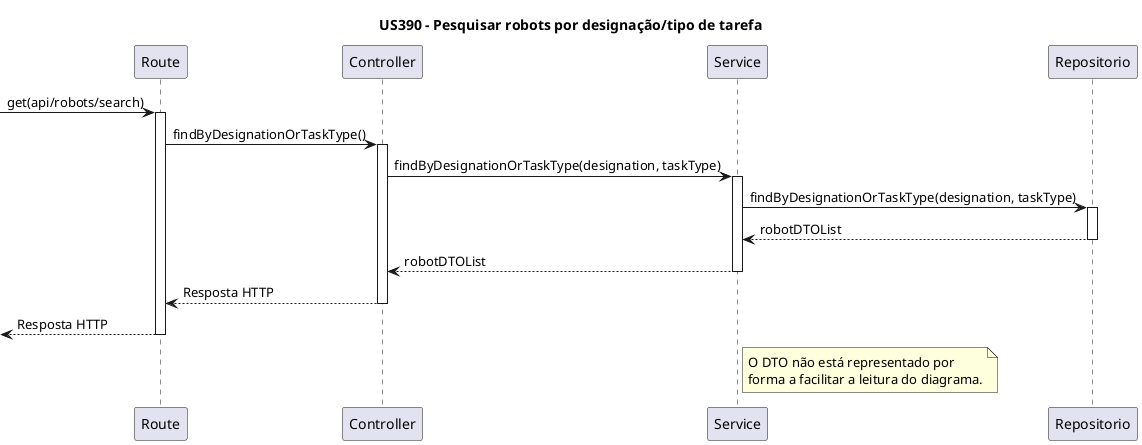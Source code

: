 @startuml
title US390 - Pesquisar robots por designação/tipo de tarefa

participant "Route" as Route
participant "Controller" as Controller
participant "Service" as Service
participant "Repositorio" as Repositorio

 -> Route : get(api/robots/search)
activate Route
Route -> Controller : findByDesignationOrTaskType()
activate Controller
Controller -> Service : findByDesignationOrTaskType(designation, taskType)
activate Service
Service -> Repositorio : findByDesignationOrTaskType(designation, taskType)
activate Repositorio
Repositorio --> Service : robotDTOList
deactivate Repositorio
Service --> Controller : robotDTOList
deactivate Service
Controller--> Route : Resposta HTTP
deactivate Controller
<-- Route : Resposta HTTP
deactivate Route

note right of Service
O DTO não está representado por
forma a facilitar a leitura do diagrama.
end note
@enduml
